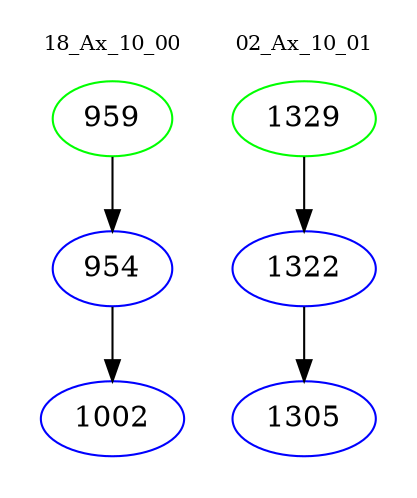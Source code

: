 digraph{
subgraph cluster_0 {
color = white
label = "18_Ax_10_00";
fontsize=10;
T0_959 [label="959", color="green"]
T0_959 -> T0_954 [color="black"]
T0_954 [label="954", color="blue"]
T0_954 -> T0_1002 [color="black"]
T0_1002 [label="1002", color="blue"]
}
subgraph cluster_1 {
color = white
label = "02_Ax_10_01";
fontsize=10;
T1_1329 [label="1329", color="green"]
T1_1329 -> T1_1322 [color="black"]
T1_1322 [label="1322", color="blue"]
T1_1322 -> T1_1305 [color="black"]
T1_1305 [label="1305", color="blue"]
}
}
